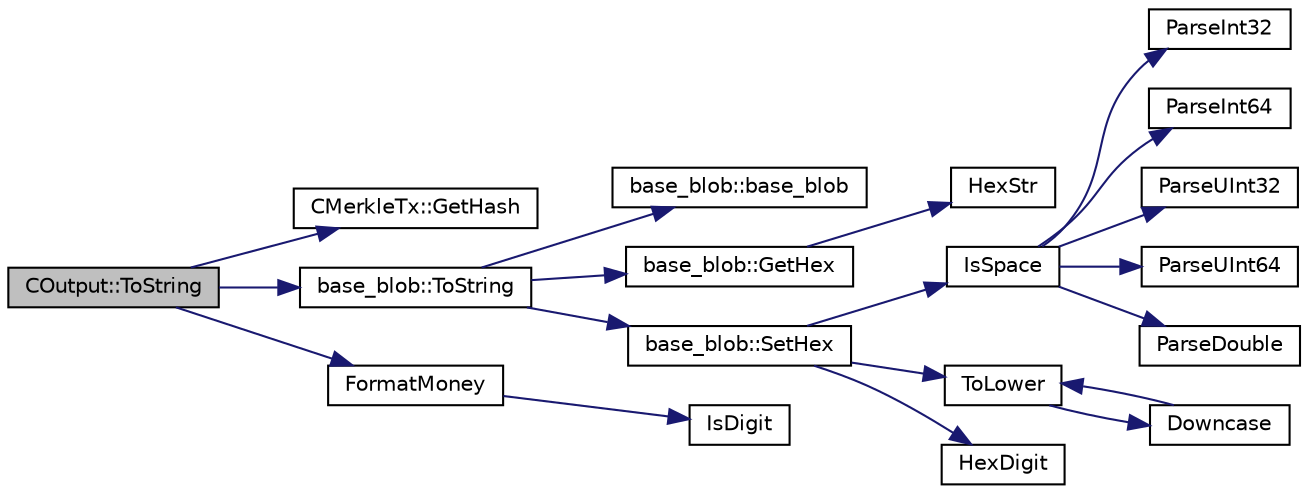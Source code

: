 digraph "COutput::ToString"
{
  edge [fontname="Helvetica",fontsize="10",labelfontname="Helvetica",labelfontsize="10"];
  node [fontname="Helvetica",fontsize="10",shape=record];
  rankdir="LR";
  Node1 [label="COutput::ToString",height=0.2,width=0.4,color="black", fillcolor="grey75", style="filled", fontcolor="black"];
  Node1 -> Node2 [color="midnightblue",fontsize="10",style="solid",fontname="Helvetica"];
  Node2 [label="CMerkleTx::GetHash",height=0.2,width=0.4,color="black", fillcolor="white", style="filled",URL="$class_c_merkle_tx.html#a0229887ee125fa7c45a90e9cca77bf94"];
  Node1 -> Node3 [color="midnightblue",fontsize="10",style="solid",fontname="Helvetica"];
  Node3 [label="base_blob::ToString",height=0.2,width=0.4,color="black", fillcolor="white", style="filled",URL="$classbase__blob.html#a1a26b5da921f48b09b228d1bfda05088"];
  Node3 -> Node4 [color="midnightblue",fontsize="10",style="solid",fontname="Helvetica"];
  Node4 [label="base_blob::base_blob",height=0.2,width=0.4,color="black", fillcolor="white", style="filled",URL="$classbase__blob.html#ada7be83089951dc9438f384c0587cf29"];
  Node3 -> Node5 [color="midnightblue",fontsize="10",style="solid",fontname="Helvetica"];
  Node5 [label="base_blob::GetHex",height=0.2,width=0.4,color="black", fillcolor="white", style="filled",URL="$classbase__blob.html#a9541747b1f91f9469ac0aff90665bd32"];
  Node5 -> Node6 [color="midnightblue",fontsize="10",style="solid",fontname="Helvetica"];
  Node6 [label="HexStr",height=0.2,width=0.4,color="black", fillcolor="white", style="filled",URL="$strencodings_8h.html#af003e10d5d34c3271ca57ec79059a5ae"];
  Node3 -> Node7 [color="midnightblue",fontsize="10",style="solid",fontname="Helvetica"];
  Node7 [label="base_blob::SetHex",height=0.2,width=0.4,color="black", fillcolor="white", style="filled",URL="$classbase__blob.html#a5ec1f681a2830f4e180fe664c0eb4dd0"];
  Node7 -> Node8 [color="midnightblue",fontsize="10",style="solid",fontname="Helvetica"];
  Node8 [label="IsSpace",height=0.2,width=0.4,color="black", fillcolor="white", style="filled",URL="$strencodings_8h.html#aa30de1eac29287732050df7168cde03a",tooltip="Tests if the given character is a whitespace character. "];
  Node8 -> Node9 [color="midnightblue",fontsize="10",style="solid",fontname="Helvetica"];
  Node9 [label="ParseInt32",height=0.2,width=0.4,color="black", fillcolor="white", style="filled",URL="$strencodings_8h.html#a28581aab6ddb04da2c69bd0f0ffee6ae",tooltip="Convert string to signed 32-bit integer with strict parse error feedback. "];
  Node8 -> Node10 [color="midnightblue",fontsize="10",style="solid",fontname="Helvetica"];
  Node10 [label="ParseInt64",height=0.2,width=0.4,color="black", fillcolor="white", style="filled",URL="$strencodings_8h.html#a7598ac1ae52f69abe5f103fc6e4c9bd9",tooltip="Convert string to signed 64-bit integer with strict parse error feedback. "];
  Node8 -> Node11 [color="midnightblue",fontsize="10",style="solid",fontname="Helvetica"];
  Node11 [label="ParseUInt32",height=0.2,width=0.4,color="black", fillcolor="white", style="filled",URL="$strencodings_8h.html#ad4cd67d1bc9cc91801e9c22a0bd94ca7",tooltip="Convert decimal string to unsigned 32-bit integer with strict parse error feedback. "];
  Node8 -> Node12 [color="midnightblue",fontsize="10",style="solid",fontname="Helvetica"];
  Node12 [label="ParseUInt64",height=0.2,width=0.4,color="black", fillcolor="white", style="filled",URL="$strencodings_8h.html#ab721ae646504bb11a2ac467cc9013659",tooltip="Convert decimal string to unsigned 64-bit integer with strict parse error feedback. "];
  Node8 -> Node13 [color="midnightblue",fontsize="10",style="solid",fontname="Helvetica"];
  Node13 [label="ParseDouble",height=0.2,width=0.4,color="black", fillcolor="white", style="filled",URL="$strencodings_8h.html#ab126210409626dcb61aeb0e4300a8a46",tooltip="Convert string to double with strict parse error feedback. "];
  Node7 -> Node14 [color="midnightblue",fontsize="10",style="solid",fontname="Helvetica"];
  Node14 [label="ToLower",height=0.2,width=0.4,color="black", fillcolor="white", style="filled",URL="$strencodings_8h.html#a3556fcd948bc859caaa04f7355a71b16",tooltip="Converts the given character to its lowercase equivalent. "];
  Node14 -> Node15 [color="midnightblue",fontsize="10",style="solid",fontname="Helvetica"];
  Node15 [label="Downcase",height=0.2,width=0.4,color="black", fillcolor="white", style="filled",URL="$strencodings_8h.html#a0112c4a0e8c623b7fc4a52730c57e2d0",tooltip="Converts the given string to its lowercase equivalent. "];
  Node15 -> Node14 [color="midnightblue",fontsize="10",style="solid",fontname="Helvetica"];
  Node7 -> Node16 [color="midnightblue",fontsize="10",style="solid",fontname="Helvetica"];
  Node16 [label="HexDigit",height=0.2,width=0.4,color="black", fillcolor="white", style="filled",URL="$strencodings_8cpp.html#aa59e8a8c5a39cb5041f93bb95dd02119"];
  Node1 -> Node17 [color="midnightblue",fontsize="10",style="solid",fontname="Helvetica"];
  Node17 [label="FormatMoney",height=0.2,width=0.4,color="black", fillcolor="white", style="filled",URL="$moneystr_8cpp.html#a0043c9abedcbce2d7d1d2cacaf595c9e",tooltip="Money parsing/formatting utilities. "];
  Node17 -> Node18 [color="midnightblue",fontsize="10",style="solid",fontname="Helvetica"];
  Node18 [label="IsDigit",height=0.2,width=0.4,color="black", fillcolor="white", style="filled",URL="$strencodings_8h.html#a41d53846b822ba6e6df3e59760de114b",tooltip="Tests if the given character is a decimal digit. "];
}
